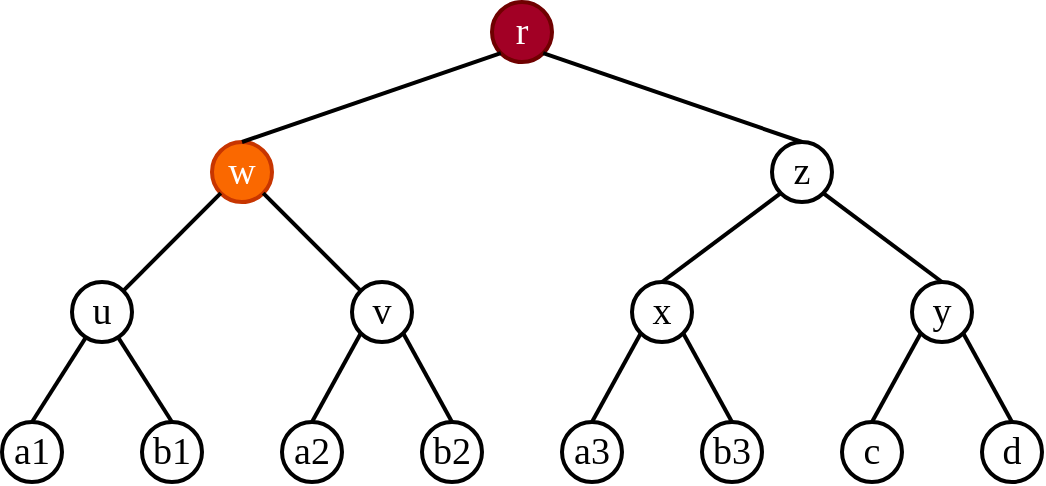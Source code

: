 <mxfile version="14.6.0" type="device"><diagram id="Tugjqwk1MGUO7-z5mTLC" name="Page-1"><mxGraphModel dx="496" dy="257" grid="1" gridSize="10" guides="1" tooltips="1" connect="1" arrows="1" fold="1" page="1" pageScale="1" pageWidth="827" pageHeight="1169" math="0" shadow="0"><root><mxCell id="0"/><mxCell id="1" parent="0"/><mxCell id="6S-DsMGhbbJcrMmfXthH-10" value="" style="endArrow=none;html=1;strokeWidth=2;fontSize=19;fontFamily=Times New Roman;exitX=0.5;exitY=0;exitDx=0;exitDy=0;" parent="1" source="6S-DsMGhbbJcrMmfXthH-12" target="6S-DsMGhbbJcrMmfXthH-13" edge="1"><mxGeometry width="50" height="50" relative="1" as="geometry"><mxPoint x="63.292" y="411.416" as="sourcePoint"/><mxPoint x="240" y="378" as="targetPoint"/></mxGeometry></mxCell><mxCell id="6S-DsMGhbbJcrMmfXthH-11" value="&lt;font style=&quot;font-size: 19px&quot;&gt;a1&lt;/font&gt;" style="ellipse;whiteSpace=wrap;html=1;aspect=fixed;strokeWidth=2;strokeColor=#000000;fontSize=19;fontFamily=Times New Roman;labelBackgroundColor=none;" parent="1" vertex="1"><mxGeometry x="200" y="370" width="30" height="30" as="geometry"/></mxCell><mxCell id="6S-DsMGhbbJcrMmfXthH-12" value="b1" style="ellipse;whiteSpace=wrap;html=1;aspect=fixed;strokeWidth=2;fontSize=19;fontFamily=Times New Roman;" parent="1" vertex="1"><mxGeometry x="270" y="370" width="30" height="30" as="geometry"/></mxCell><mxCell id="6S-DsMGhbbJcrMmfXthH-13" value="&lt;font style=&quot;font-size: 19px&quot;&gt;u&lt;/font&gt;" style="ellipse;whiteSpace=wrap;html=1;aspect=fixed;strokeWidth=2;fontSize=19;fontFamily=Times New Roman;" parent="1" vertex="1"><mxGeometry x="235" y="300" width="30" height="30" as="geometry"/></mxCell><mxCell id="6S-DsMGhbbJcrMmfXthH-14" value="w" style="ellipse;whiteSpace=wrap;html=1;aspect=fixed;strokeWidth=2;fontSize=19;fontFamily=Times New Roman;fillColor=#fa6800;strokeColor=#C73500;fontColor=#ffffff;" parent="1" vertex="1"><mxGeometry x="305" y="230" width="30" height="30" as="geometry"/></mxCell><mxCell id="6S-DsMGhbbJcrMmfXthH-15" value="" style="endArrow=none;html=1;strokeWidth=2;fontSize=19;fontFamily=Times New Roman;entryX=0.5;entryY=0;entryDx=0;entryDy=0;" parent="1" source="6S-DsMGhbbJcrMmfXthH-13" target="6S-DsMGhbbJcrMmfXthH-11" edge="1"><mxGeometry width="50" height="50" relative="1" as="geometry"><mxPoint x="53.292" y="401.416" as="sourcePoint"/><mxPoint x="26.708" y="454.584" as="targetPoint"/></mxGeometry></mxCell><mxCell id="6S-DsMGhbbJcrMmfXthH-16" value="" style="endArrow=none;html=1;strokeWidth=2;fontSize=19;fontFamily=Times New Roman;" parent="1" source="6S-DsMGhbbJcrMmfXthH-14" target="6S-DsMGhbbJcrMmfXthH-13" edge="1"><mxGeometry width="50" height="50" relative="1" as="geometry"><mxPoint x="83.292" y="431.416" as="sourcePoint"/><mxPoint x="56.708" y="484.584" as="targetPoint"/></mxGeometry></mxCell><mxCell id="6S-DsMGhbbJcrMmfXthH-17" value="&lt;font style=&quot;font-size: 19px&quot;&gt;a2&lt;/font&gt;" style="ellipse;whiteSpace=wrap;html=1;aspect=fixed;strokeWidth=2;fontSize=19;fontFamily=Times New Roman;" parent="1" vertex="1"><mxGeometry x="340" y="370" width="30" height="30" as="geometry"/></mxCell><mxCell id="6S-DsMGhbbJcrMmfXthH-18" value="&lt;font style=&quot;font-size: 19px&quot;&gt;b2&lt;/font&gt;" style="ellipse;whiteSpace=wrap;html=1;aspect=fixed;strokeWidth=2;fontSize=19;fontFamily=Times New Roman;" parent="1" vertex="1"><mxGeometry x="410" y="370" width="30" height="30" as="geometry"/></mxCell><mxCell id="6S-DsMGhbbJcrMmfXthH-20" value="v" style="ellipse;whiteSpace=wrap;html=1;aspect=fixed;strokeWidth=2;fontSize=19;fontFamily=Times New Roman;" parent="1" vertex="1"><mxGeometry x="375" y="300" width="30" height="30" as="geometry"/></mxCell><mxCell id="6S-DsMGhbbJcrMmfXthH-21" value="r" style="ellipse;whiteSpace=wrap;html=1;aspect=fixed;strokeWidth=2;fontSize=19;fontFamily=Times New Roman;fillColor=#a20025;strokeColor=#6F0000;fontColor=#ffffff;" parent="1" vertex="1"><mxGeometry x="445" y="160" width="30" height="30" as="geometry"/></mxCell><mxCell id="6S-DsMGhbbJcrMmfXthH-22" value="" style="endArrow=none;html=1;strokeWidth=2;fontSize=19;fontFamily=Times New Roman;exitX=1;exitY=1;exitDx=0;exitDy=0;" parent="1" source="6S-DsMGhbbJcrMmfXthH-14" target="6S-DsMGhbbJcrMmfXthH-20" edge="1"><mxGeometry width="50" height="50" relative="1" as="geometry"><mxPoint x="318.587" y="264.734" as="sourcePoint"/><mxPoint x="261.429" y="313.285" as="targetPoint"/></mxGeometry></mxCell><mxCell id="6S-DsMGhbbJcrMmfXthH-23" value="" style="endArrow=none;html=1;strokeWidth=2;fontSize=19;fontFamily=Times New Roman;exitX=0.5;exitY=0;exitDx=0;exitDy=0;entryX=0;entryY=1;entryDx=0;entryDy=0;" parent="1" source="6S-DsMGhbbJcrMmfXthH-17" target="6S-DsMGhbbJcrMmfXthH-20" edge="1"><mxGeometry width="50" height="50" relative="1" as="geometry"><mxPoint x="328.587" y="274.734" as="sourcePoint"/><mxPoint x="271.429" y="323.285" as="targetPoint"/></mxGeometry></mxCell><mxCell id="6S-DsMGhbbJcrMmfXthH-24" value="" style="endArrow=none;html=1;strokeWidth=2;fontSize=19;fontFamily=Times New Roman;entryX=0.5;entryY=0;entryDx=0;entryDy=0;exitX=1;exitY=1;exitDx=0;exitDy=0;" parent="1" source="6S-DsMGhbbJcrMmfXthH-20" target="6S-DsMGhbbJcrMmfXthH-18" edge="1"><mxGeometry width="50" height="50" relative="1" as="geometry"><mxPoint x="338.587" y="284.734" as="sourcePoint"/><mxPoint x="281.429" y="333.285" as="targetPoint"/></mxGeometry></mxCell><mxCell id="6S-DsMGhbbJcrMmfXthH-25" value="" style="endArrow=none;html=1;strokeWidth=2;fontSize=19;fontFamily=Times New Roman;entryX=1;entryY=1;entryDx=0;entryDy=0;exitX=0.5;exitY=0;exitDx=0;exitDy=0;" parent="1" source="aopKUsGRNrDsSgXCB-wD-6" target="6S-DsMGhbbJcrMmfXthH-21" edge="1"><mxGeometry width="50" height="50" relative="1" as="geometry"><mxPoint x="500" y="120" as="sourcePoint"/><mxPoint x="291.429" y="343.285" as="targetPoint"/></mxGeometry></mxCell><mxCell id="6S-DsMGhbbJcrMmfXthH-26" value="" style="endArrow=none;html=1;strokeWidth=2;fontSize=19;fontFamily=Times New Roman;exitX=0.5;exitY=0;exitDx=0;exitDy=0;entryX=0;entryY=1;entryDx=0;entryDy=0;" parent="1" source="6S-DsMGhbbJcrMmfXthH-14" target="6S-DsMGhbbJcrMmfXthH-21" edge="1"><mxGeometry width="50" height="50" relative="1" as="geometry"><mxPoint x="358.587" y="304.734" as="sourcePoint"/><mxPoint x="301.429" y="353.285" as="targetPoint"/></mxGeometry></mxCell><mxCell id="6S-DsMGhbbJcrMmfXthH-36" value="&lt;font style=&quot;font-size: 19px&quot;&gt;a3&lt;/font&gt;" style="ellipse;whiteSpace=wrap;html=1;aspect=fixed;strokeWidth=2;fontSize=19;fontFamily=Times New Roman;" parent="1" vertex="1"><mxGeometry x="480" y="370" width="30" height="30" as="geometry"/></mxCell><mxCell id="6S-DsMGhbbJcrMmfXthH-37" value="&lt;font style=&quot;font-size: 19px&quot;&gt;b3&lt;/font&gt;" style="ellipse;whiteSpace=wrap;html=1;aspect=fixed;strokeWidth=2;fontSize=19;fontFamily=Times New Roman;" parent="1" vertex="1"><mxGeometry x="550" y="370" width="30" height="30" as="geometry"/></mxCell><mxCell id="6S-DsMGhbbJcrMmfXthH-38" value="x" style="ellipse;whiteSpace=wrap;html=1;aspect=fixed;strokeWidth=2;fontSize=19;fontFamily=Times New Roman;" parent="1" vertex="1"><mxGeometry x="515" y="300" width="30" height="30" as="geometry"/></mxCell><mxCell id="6S-DsMGhbbJcrMmfXthH-39" value="" style="endArrow=none;html=1;strokeWidth=2;fontSize=19;fontFamily=Times New Roman;exitX=0.5;exitY=0;exitDx=0;exitDy=0;entryX=0;entryY=1;entryDx=0;entryDy=0;" parent="1" source="6S-DsMGhbbJcrMmfXthH-36" target="6S-DsMGhbbJcrMmfXthH-38" edge="1"><mxGeometry width="50" height="50" relative="1" as="geometry"><mxPoint x="483.587" y="276.734" as="sourcePoint"/><mxPoint x="426.429" y="325.285" as="targetPoint"/></mxGeometry></mxCell><mxCell id="6S-DsMGhbbJcrMmfXthH-40" value="" style="endArrow=none;html=1;strokeWidth=2;fontSize=19;fontFamily=Times New Roman;entryX=0.5;entryY=0;entryDx=0;entryDy=0;exitX=1;exitY=1;exitDx=0;exitDy=0;" parent="1" source="6S-DsMGhbbJcrMmfXthH-38" target="6S-DsMGhbbJcrMmfXthH-37" edge="1"><mxGeometry width="50" height="50" relative="1" as="geometry"><mxPoint x="493.587" y="286.734" as="sourcePoint"/><mxPoint x="436.429" y="335.285" as="targetPoint"/></mxGeometry></mxCell><mxCell id="aopKUsGRNrDsSgXCB-wD-1" value="&lt;font style=&quot;font-size: 19px&quot;&gt;c&lt;/font&gt;" style="ellipse;whiteSpace=wrap;html=1;aspect=fixed;strokeWidth=2;fontSize=19;fontFamily=Times New Roman;" vertex="1" parent="1"><mxGeometry x="620" y="370" width="30" height="30" as="geometry"/></mxCell><mxCell id="aopKUsGRNrDsSgXCB-wD-2" value="&lt;font style=&quot;font-size: 19px&quot;&gt;d&lt;/font&gt;" style="ellipse;whiteSpace=wrap;html=1;aspect=fixed;strokeWidth=2;fontSize=19;fontFamily=Times New Roman;" vertex="1" parent="1"><mxGeometry x="690" y="370" width="30" height="30" as="geometry"/></mxCell><mxCell id="aopKUsGRNrDsSgXCB-wD-3" value="y" style="ellipse;whiteSpace=wrap;html=1;aspect=fixed;strokeWidth=2;fontSize=19;fontFamily=Times New Roman;" vertex="1" parent="1"><mxGeometry x="655" y="300" width="30" height="30" as="geometry"/></mxCell><mxCell id="aopKUsGRNrDsSgXCB-wD-4" value="" style="endArrow=none;html=1;strokeWidth=2;fontSize=19;fontFamily=Times New Roman;exitX=0.5;exitY=0;exitDx=0;exitDy=0;entryX=0;entryY=1;entryDx=0;entryDy=0;" edge="1" parent="1" source="aopKUsGRNrDsSgXCB-wD-1" target="aopKUsGRNrDsSgXCB-wD-3"><mxGeometry width="50" height="50" relative="1" as="geometry"><mxPoint x="623.587" y="276.734" as="sourcePoint"/><mxPoint x="566.429" y="325.285" as="targetPoint"/></mxGeometry></mxCell><mxCell id="aopKUsGRNrDsSgXCB-wD-5" value="" style="endArrow=none;html=1;strokeWidth=2;fontSize=19;fontFamily=Times New Roman;entryX=0.5;entryY=0;entryDx=0;entryDy=0;exitX=1;exitY=1;exitDx=0;exitDy=0;" edge="1" parent="1" source="aopKUsGRNrDsSgXCB-wD-3" target="aopKUsGRNrDsSgXCB-wD-2"><mxGeometry width="50" height="50" relative="1" as="geometry"><mxPoint x="633.587" y="286.734" as="sourcePoint"/><mxPoint x="576.429" y="335.285" as="targetPoint"/></mxGeometry></mxCell><mxCell id="aopKUsGRNrDsSgXCB-wD-6" value="z" style="ellipse;whiteSpace=wrap;html=1;aspect=fixed;strokeWidth=2;fontSize=19;fontFamily=Times New Roman;" vertex="1" parent="1"><mxGeometry x="585" y="230" width="30" height="30" as="geometry"/></mxCell><mxCell id="aopKUsGRNrDsSgXCB-wD-7" value="" style="endArrow=none;html=1;strokeWidth=2;fontSize=19;fontFamily=Times New Roman;entryX=0.5;entryY=0;entryDx=0;entryDy=0;exitX=0;exitY=1;exitDx=0;exitDy=0;" edge="1" parent="1" source="aopKUsGRNrDsSgXCB-wD-6" target="6S-DsMGhbbJcrMmfXthH-38"><mxGeometry width="50" height="50" relative="1" as="geometry"><mxPoint x="540" y="310" as="sourcePoint"/><mxPoint x="410.607" y="195.607" as="targetPoint"/></mxGeometry></mxCell><mxCell id="aopKUsGRNrDsSgXCB-wD-8" value="" style="endArrow=none;html=1;strokeWidth=2;fontSize=19;fontFamily=Times New Roman;entryX=0.5;entryY=0;entryDx=0;entryDy=0;exitX=1;exitY=1;exitDx=0;exitDy=0;" edge="1" parent="1" source="aopKUsGRNrDsSgXCB-wD-6" target="aopKUsGRNrDsSgXCB-wD-3"><mxGeometry width="50" height="50" relative="1" as="geometry"><mxPoint x="599.393" y="265.607" as="sourcePoint"/><mxPoint x="540" y="310" as="targetPoint"/></mxGeometry></mxCell></root></mxGraphModel></diagram></mxfile>